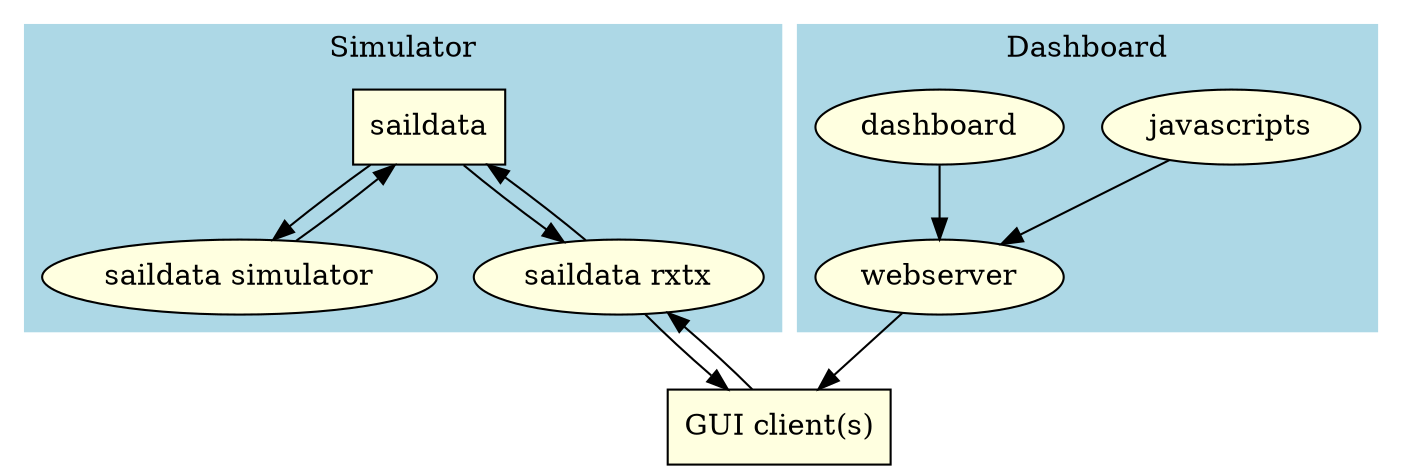 /*
 * Copyright (c) 2020 Wind River Systems, Inc.
 * SPDX-License-Identifier: BSD-3-Clause
 */

digraph Overview {
  style = filled;
  color = lightgrey;
  layout = dot;

  subgraph cluster_simulator {
    label = "Simulator";
    style = filled;
    color = lightblue;
    node [style=filled,color=black, fillcolor=lightyellow];
    saildata [shape=box];
    "saildata simulator";
    "saildata simulator"->saildata;
    saildata->"saildata simulator";
    saildata->"saildata rxtx";
    "saildata rxtx"->saildata;
  }

  subgraph cluster_dashboard {
    label = "Dashboard";
    style = filled;
    color = lightblue;
    node [style=filled, color=black, fillcolor=lightyellow];
    javascripts->webserver;
    dashboard->webserver;
  }
  
  "GUI client(s)" [style=filled, color=black, fillcolor=lightyellow, shape=box];
  
  webserver->"GUI client(s)";
  "saildata rxtx"->"GUI client(s)";
  "GUI client(s)"->"saildata rxtx";
}
